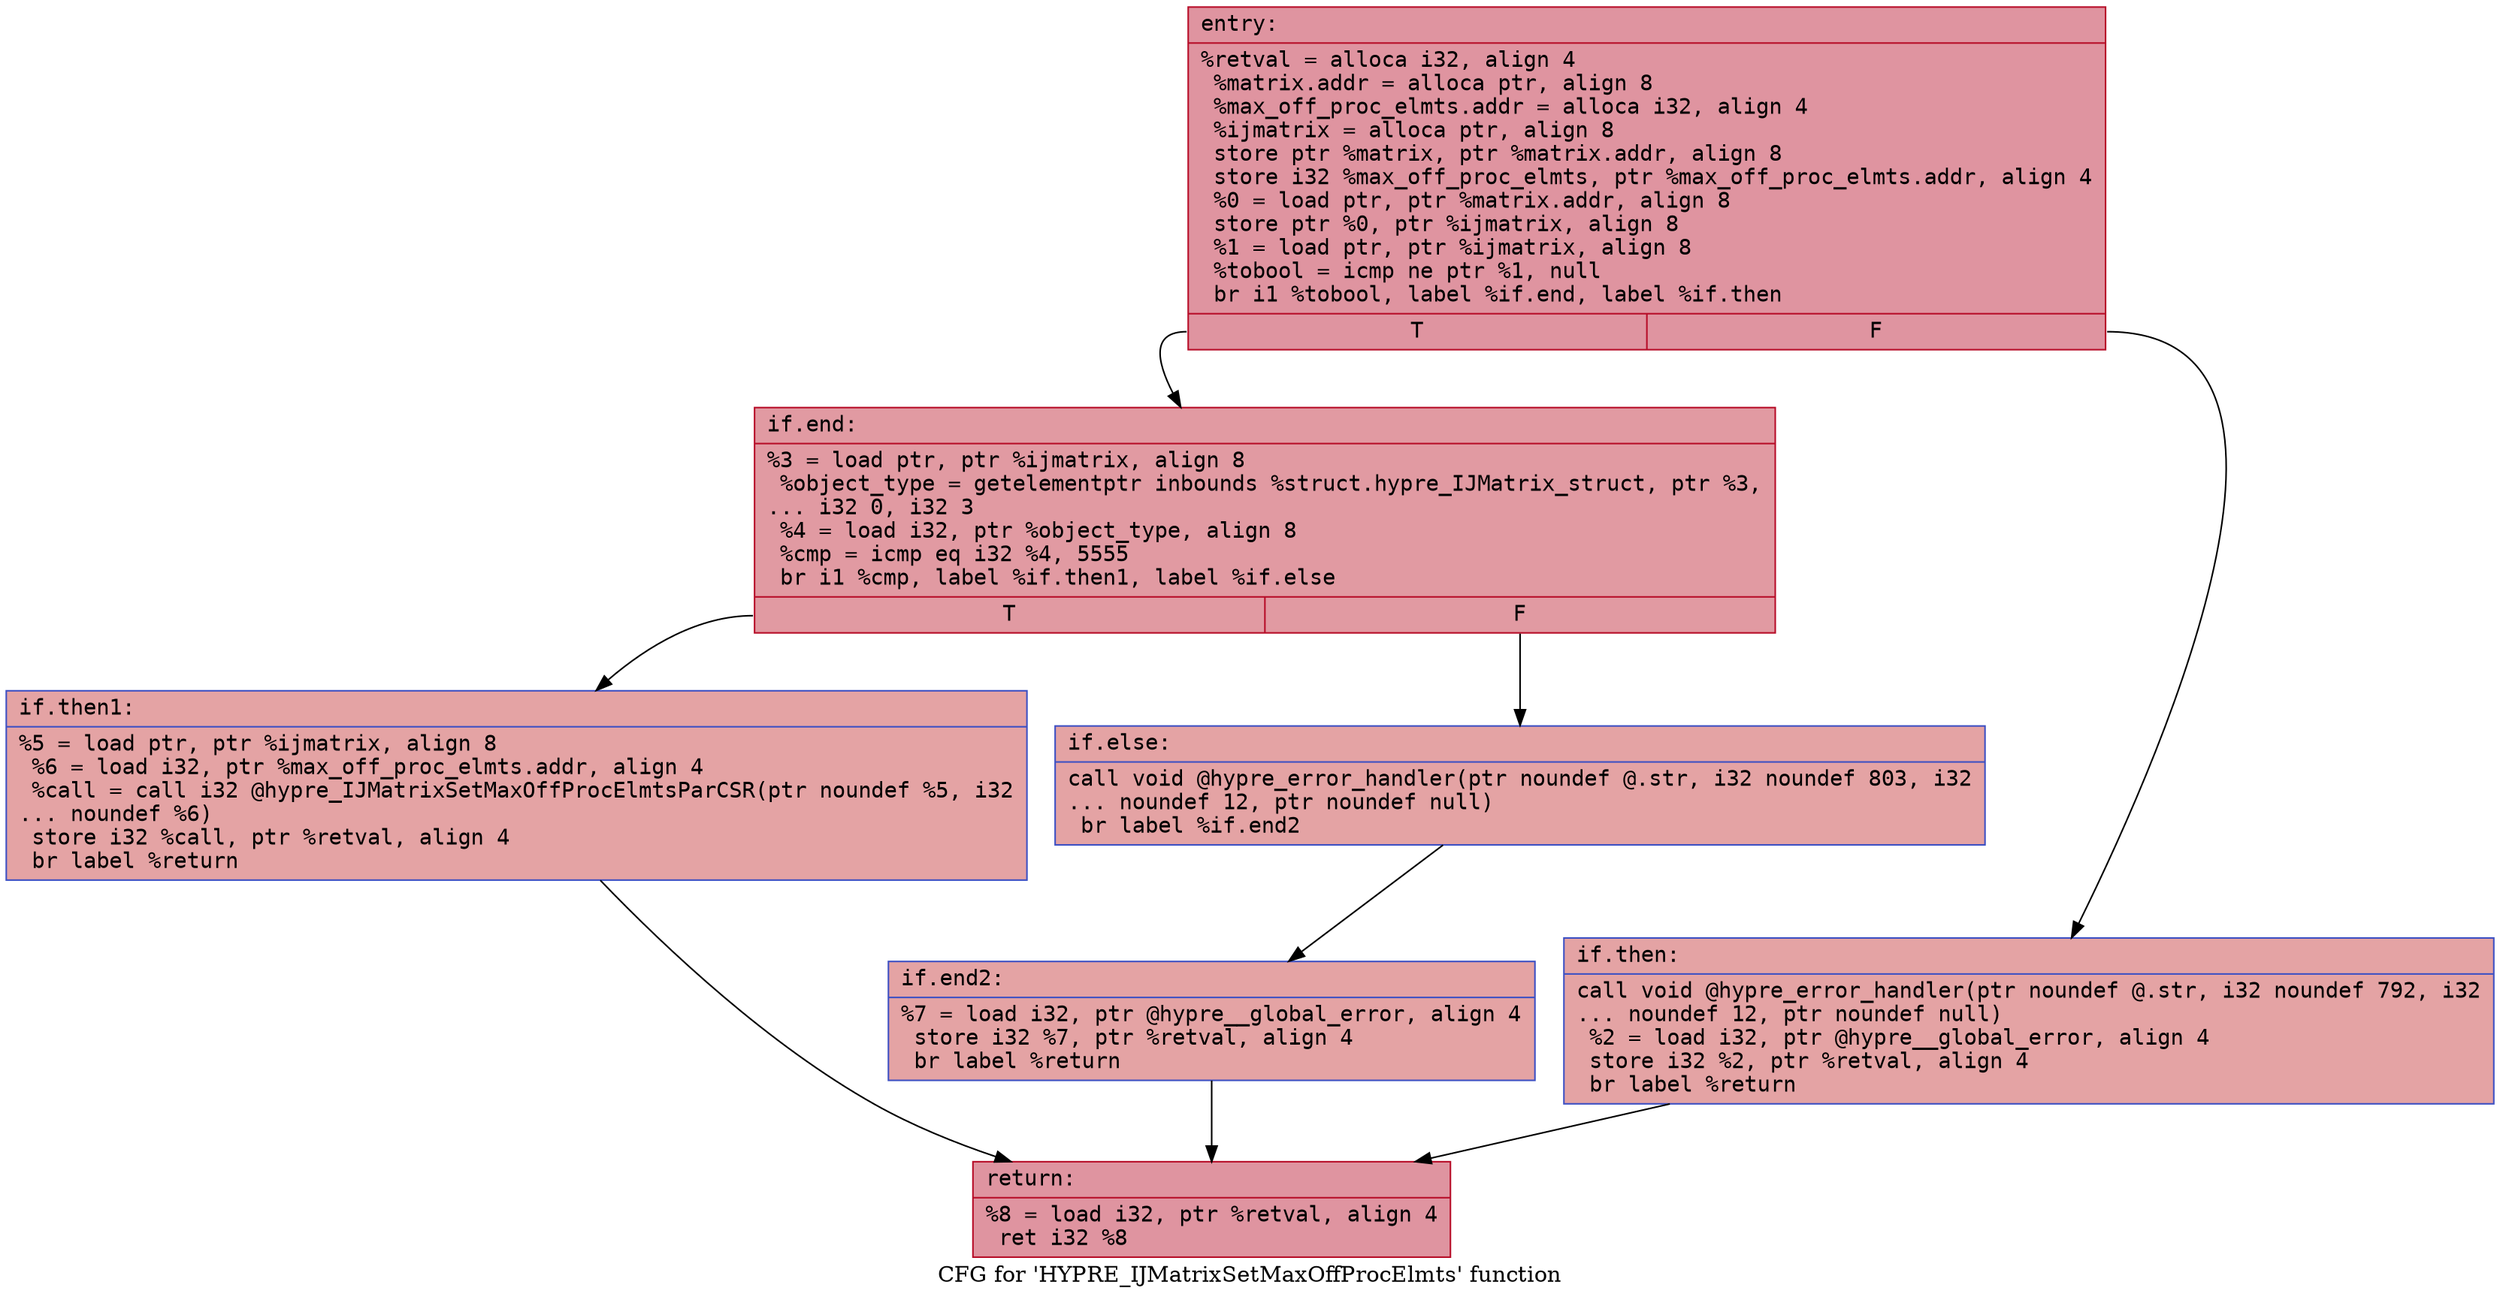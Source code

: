 digraph "CFG for 'HYPRE_IJMatrixSetMaxOffProcElmts' function" {
	label="CFG for 'HYPRE_IJMatrixSetMaxOffProcElmts' function";

	Node0x55c120a62de0 [shape=record,color="#b70d28ff", style=filled, fillcolor="#b70d2870" fontname="Courier",label="{entry:\l|  %retval = alloca i32, align 4\l  %matrix.addr = alloca ptr, align 8\l  %max_off_proc_elmts.addr = alloca i32, align 4\l  %ijmatrix = alloca ptr, align 8\l  store ptr %matrix, ptr %matrix.addr, align 8\l  store i32 %max_off_proc_elmts, ptr %max_off_proc_elmts.addr, align 4\l  %0 = load ptr, ptr %matrix.addr, align 8\l  store ptr %0, ptr %ijmatrix, align 8\l  %1 = load ptr, ptr %ijmatrix, align 8\l  %tobool = icmp ne ptr %1, null\l  br i1 %tobool, label %if.end, label %if.then\l|{<s0>T|<s1>F}}"];
	Node0x55c120a62de0:s0 -> Node0x55c120a63410[tooltip="entry -> if.end\nProbability 62.50%" ];
	Node0x55c120a62de0:s1 -> Node0x55c120a63480[tooltip="entry -> if.then\nProbability 37.50%" ];
	Node0x55c120a63480 [shape=record,color="#3d50c3ff", style=filled, fillcolor="#c32e3170" fontname="Courier",label="{if.then:\l|  call void @hypre_error_handler(ptr noundef @.str, i32 noundef 792, i32\l... noundef 12, ptr noundef null)\l  %2 = load i32, ptr @hypre__global_error, align 4\l  store i32 %2, ptr %retval, align 4\l  br label %return\l}"];
	Node0x55c120a63480 -> Node0x55c120a63850[tooltip="if.then -> return\nProbability 100.00%" ];
	Node0x55c120a63410 [shape=record,color="#b70d28ff", style=filled, fillcolor="#bb1b2c70" fontname="Courier",label="{if.end:\l|  %3 = load ptr, ptr %ijmatrix, align 8\l  %object_type = getelementptr inbounds %struct.hypre_IJMatrix_struct, ptr %3,\l... i32 0, i32 3\l  %4 = load i32, ptr %object_type, align 8\l  %cmp = icmp eq i32 %4, 5555\l  br i1 %cmp, label %if.then1, label %if.else\l|{<s0>T|<s1>F}}"];
	Node0x55c120a63410:s0 -> Node0x55c120a63d00[tooltip="if.end -> if.then1\nProbability 50.00%" ];
	Node0x55c120a63410:s1 -> Node0x55c120a63d50[tooltip="if.end -> if.else\nProbability 50.00%" ];
	Node0x55c120a63d00 [shape=record,color="#3d50c3ff", style=filled, fillcolor="#c32e3170" fontname="Courier",label="{if.then1:\l|  %5 = load ptr, ptr %ijmatrix, align 8\l  %6 = load i32, ptr %max_off_proc_elmts.addr, align 4\l  %call = call i32 @hypre_IJMatrixSetMaxOffProcElmtsParCSR(ptr noundef %5, i32\l... noundef %6)\l  store i32 %call, ptr %retval, align 4\l  br label %return\l}"];
	Node0x55c120a63d00 -> Node0x55c120a63850[tooltip="if.then1 -> return\nProbability 100.00%" ];
	Node0x55c120a63d50 [shape=record,color="#3d50c3ff", style=filled, fillcolor="#c32e3170" fontname="Courier",label="{if.else:\l|  call void @hypre_error_handler(ptr noundef @.str, i32 noundef 803, i32\l... noundef 12, ptr noundef null)\l  br label %if.end2\l}"];
	Node0x55c120a63d50 -> Node0x55c120a64480[tooltip="if.else -> if.end2\nProbability 100.00%" ];
	Node0x55c120a64480 [shape=record,color="#3d50c3ff", style=filled, fillcolor="#c32e3170" fontname="Courier",label="{if.end2:\l|  %7 = load i32, ptr @hypre__global_error, align 4\l  store i32 %7, ptr %retval, align 4\l  br label %return\l}"];
	Node0x55c120a64480 -> Node0x55c120a63850[tooltip="if.end2 -> return\nProbability 100.00%" ];
	Node0x55c120a63850 [shape=record,color="#b70d28ff", style=filled, fillcolor="#b70d2870" fontname="Courier",label="{return:\l|  %8 = load i32, ptr %retval, align 4\l  ret i32 %8\l}"];
}
